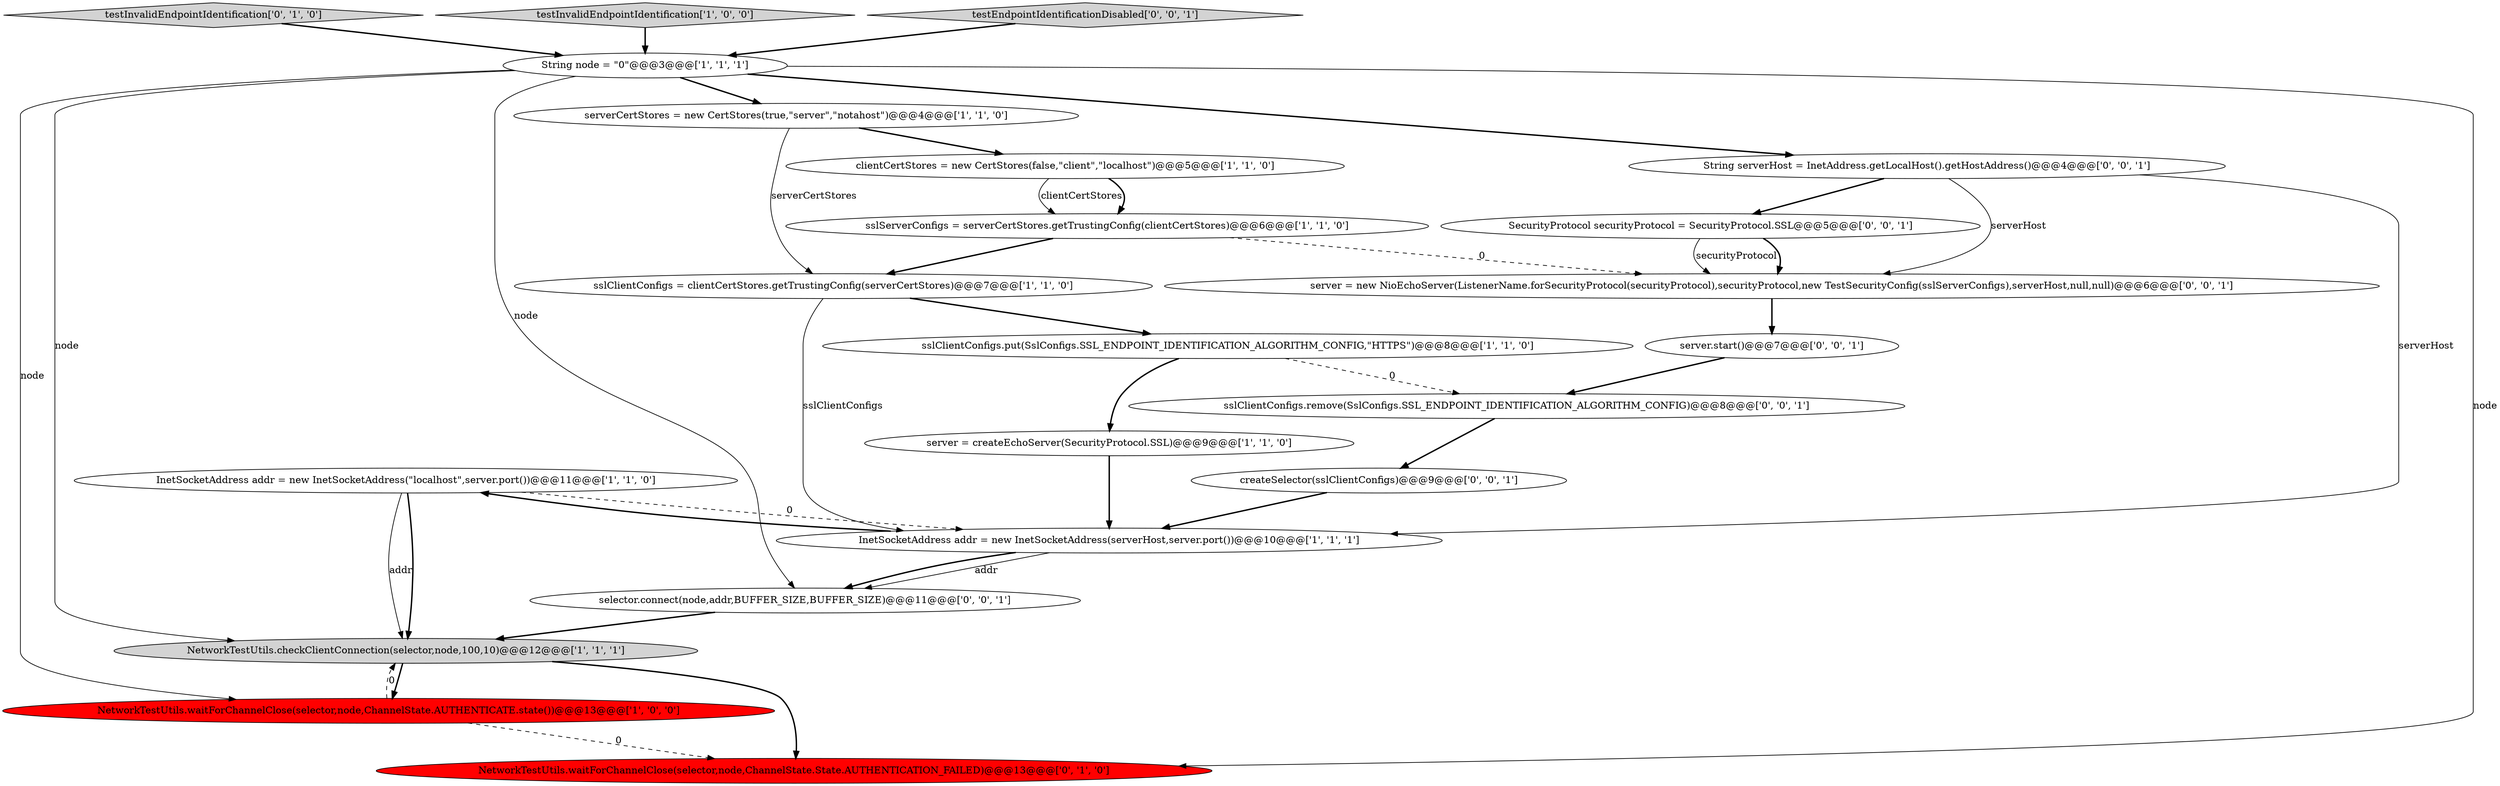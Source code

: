 digraph {
3 [style = filled, label = "InetSocketAddress addr = new InetSocketAddress(\"localhost\",server.port())@@@11@@@['1', '1', '0']", fillcolor = white, shape = ellipse image = "AAA0AAABBB1BBB"];
8 [style = filled, label = "clientCertStores = new CertStores(false,\"client\",\"localhost\")@@@5@@@['1', '1', '0']", fillcolor = white, shape = ellipse image = "AAA0AAABBB1BBB"];
13 [style = filled, label = "testInvalidEndpointIdentification['0', '1', '0']", fillcolor = lightgray, shape = diamond image = "AAA0AAABBB2BBB"];
11 [style = filled, label = "testInvalidEndpointIdentification['1', '0', '0']", fillcolor = lightgray, shape = diamond image = "AAA0AAABBB1BBB"];
12 [style = filled, label = "NetworkTestUtils.waitForChannelClose(selector,node,ChannelState.State.AUTHENTICATION_FAILED)@@@13@@@['0', '1', '0']", fillcolor = red, shape = ellipse image = "AAA1AAABBB2BBB"];
9 [style = filled, label = "sslServerConfigs = serverCertStores.getTrustingConfig(clientCertStores)@@@6@@@['1', '1', '0']", fillcolor = white, shape = ellipse image = "AAA0AAABBB1BBB"];
16 [style = filled, label = "String serverHost = InetAddress.getLocalHost().getHostAddress()@@@4@@@['0', '0', '1']", fillcolor = white, shape = ellipse image = "AAA0AAABBB3BBB"];
17 [style = filled, label = "testEndpointIdentificationDisabled['0', '0', '1']", fillcolor = lightgray, shape = diamond image = "AAA0AAABBB3BBB"];
15 [style = filled, label = "selector.connect(node,addr,BUFFER_SIZE,BUFFER_SIZE)@@@11@@@['0', '0', '1']", fillcolor = white, shape = ellipse image = "AAA0AAABBB3BBB"];
1 [style = filled, label = "InetSocketAddress addr = new InetSocketAddress(serverHost,server.port())@@@10@@@['1', '1', '1']", fillcolor = white, shape = ellipse image = "AAA0AAABBB1BBB"];
10 [style = filled, label = "NetworkTestUtils.waitForChannelClose(selector,node,ChannelState.AUTHENTICATE.state())@@@13@@@['1', '0', '0']", fillcolor = red, shape = ellipse image = "AAA1AAABBB1BBB"];
7 [style = filled, label = "NetworkTestUtils.checkClientConnection(selector,node,100,10)@@@12@@@['1', '1', '1']", fillcolor = lightgray, shape = ellipse image = "AAA0AAABBB1BBB"];
4 [style = filled, label = "serverCertStores = new CertStores(true,\"server\",\"notahost\")@@@4@@@['1', '1', '0']", fillcolor = white, shape = ellipse image = "AAA0AAABBB1BBB"];
19 [style = filled, label = "sslClientConfigs.remove(SslConfigs.SSL_ENDPOINT_IDENTIFICATION_ALGORITHM_CONFIG)@@@8@@@['0', '0', '1']", fillcolor = white, shape = ellipse image = "AAA0AAABBB3BBB"];
5 [style = filled, label = "sslClientConfigs = clientCertStores.getTrustingConfig(serverCertStores)@@@7@@@['1', '1', '0']", fillcolor = white, shape = ellipse image = "AAA0AAABBB1BBB"];
20 [style = filled, label = "createSelector(sslClientConfigs)@@@9@@@['0', '0', '1']", fillcolor = white, shape = ellipse image = "AAA0AAABBB3BBB"];
18 [style = filled, label = "server.start()@@@7@@@['0', '0', '1']", fillcolor = white, shape = ellipse image = "AAA0AAABBB3BBB"];
2 [style = filled, label = "String node = \"0\"@@@3@@@['1', '1', '1']", fillcolor = white, shape = ellipse image = "AAA0AAABBB1BBB"];
6 [style = filled, label = "sslClientConfigs.put(SslConfigs.SSL_ENDPOINT_IDENTIFICATION_ALGORITHM_CONFIG,\"HTTPS\")@@@8@@@['1', '1', '0']", fillcolor = white, shape = ellipse image = "AAA0AAABBB1BBB"];
21 [style = filled, label = "SecurityProtocol securityProtocol = SecurityProtocol.SSL@@@5@@@['0', '0', '1']", fillcolor = white, shape = ellipse image = "AAA0AAABBB3BBB"];
0 [style = filled, label = "server = createEchoServer(SecurityProtocol.SSL)@@@9@@@['1', '1', '0']", fillcolor = white, shape = ellipse image = "AAA0AAABBB1BBB"];
14 [style = filled, label = "server = new NioEchoServer(ListenerName.forSecurityProtocol(securityProtocol),securityProtocol,new TestSecurityConfig(sslServerConfigs),serverHost,null,null)@@@6@@@['0', '0', '1']", fillcolor = white, shape = ellipse image = "AAA0AAABBB3BBB"];
15->7 [style = bold, label=""];
7->10 [style = bold, label=""];
7->12 [style = bold, label=""];
3->1 [style = dashed, label="0"];
1->15 [style = bold, label=""];
19->20 [style = bold, label=""];
16->14 [style = solid, label="serverHost"];
10->12 [style = dashed, label="0"];
1->3 [style = bold, label=""];
18->19 [style = bold, label=""];
2->12 [style = solid, label="node"];
3->7 [style = solid, label="addr"];
6->0 [style = bold, label=""];
20->1 [style = bold, label=""];
2->4 [style = bold, label=""];
5->1 [style = solid, label="sslClientConfigs"];
11->2 [style = bold, label=""];
10->7 [style = dashed, label="0"];
4->5 [style = solid, label="serverCertStores"];
2->15 [style = solid, label="node"];
16->1 [style = solid, label="serverHost"];
9->14 [style = dashed, label="0"];
5->6 [style = bold, label=""];
17->2 [style = bold, label=""];
3->7 [style = bold, label=""];
8->9 [style = solid, label="clientCertStores"];
0->1 [style = bold, label=""];
16->21 [style = bold, label=""];
6->19 [style = dashed, label="0"];
13->2 [style = bold, label=""];
8->9 [style = bold, label=""];
1->15 [style = solid, label="addr"];
9->5 [style = bold, label=""];
4->8 [style = bold, label=""];
14->18 [style = bold, label=""];
21->14 [style = solid, label="securityProtocol"];
2->7 [style = solid, label="node"];
2->10 [style = solid, label="node"];
21->14 [style = bold, label=""];
2->16 [style = bold, label=""];
}
